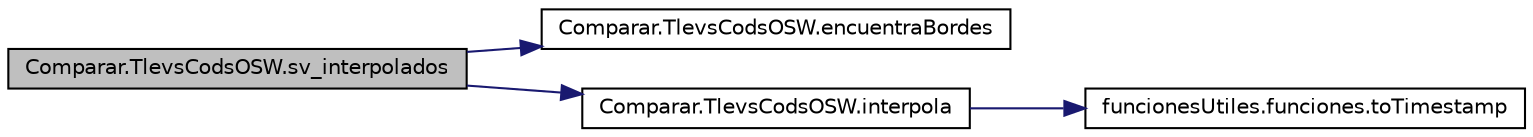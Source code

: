 digraph G
{
  edge [fontname="Helvetica",fontsize="10",labelfontname="Helvetica",labelfontsize="10"];
  node [fontname="Helvetica",fontsize="10",shape=record];
  rankdir="LR";
  Node1 [label="Comparar.TlevsCodsOSW.sv_interpolados",height=0.2,width=0.4,color="black", fillcolor="grey75", style="filled" fontcolor="black"];
  Node1 -> Node2 [color="midnightblue",fontsize="10",style="solid",fontname="Helvetica"];
  Node2 [label="Comparar.TlevsCodsOSW.encuentraBordes",height=0.2,width=0.4,color="black", fillcolor="white", style="filled",URL="$namespace_comparar_1_1_tlevs_cods_o_s_w.html#a6247e26228742556a20f988bc818cb55"];
  Node1 -> Node3 [color="midnightblue",fontsize="10",style="solid",fontname="Helvetica"];
  Node3 [label="Comparar.TlevsCodsOSW.interpola",height=0.2,width=0.4,color="black", fillcolor="white", style="filled",URL="$namespace_comparar_1_1_tlevs_cods_o_s_w.html#a489657853bb99b1b74c3abb90af20e62"];
  Node3 -> Node4 [color="midnightblue",fontsize="10",style="solid",fontname="Helvetica"];
  Node4 [label="funcionesUtiles.funciones.toTimestamp",height=0.2,width=0.4,color="black", fillcolor="white", style="filled",URL="$namespacefunciones_utiles_1_1funciones.html#a3d74c0520a16933699930e2937322d1a"];
}
